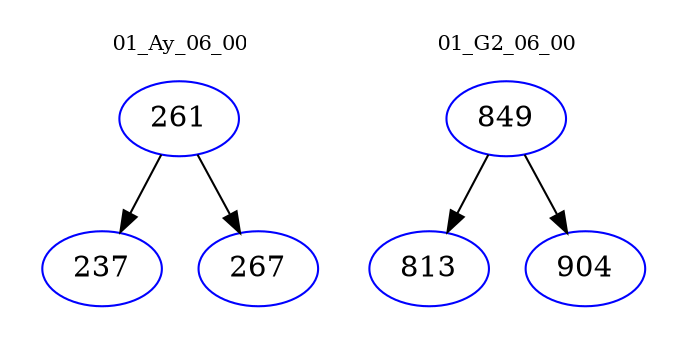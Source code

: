digraph{
subgraph cluster_0 {
color = white
label = "01_Ay_06_00";
fontsize=10;
T0_261 [label="261", color="blue"]
T0_261 -> T0_237 [color="black"]
T0_237 [label="237", color="blue"]
T0_261 -> T0_267 [color="black"]
T0_267 [label="267", color="blue"]
}
subgraph cluster_1 {
color = white
label = "01_G2_06_00";
fontsize=10;
T1_849 [label="849", color="blue"]
T1_849 -> T1_813 [color="black"]
T1_813 [label="813", color="blue"]
T1_849 -> T1_904 [color="black"]
T1_904 [label="904", color="blue"]
}
}
